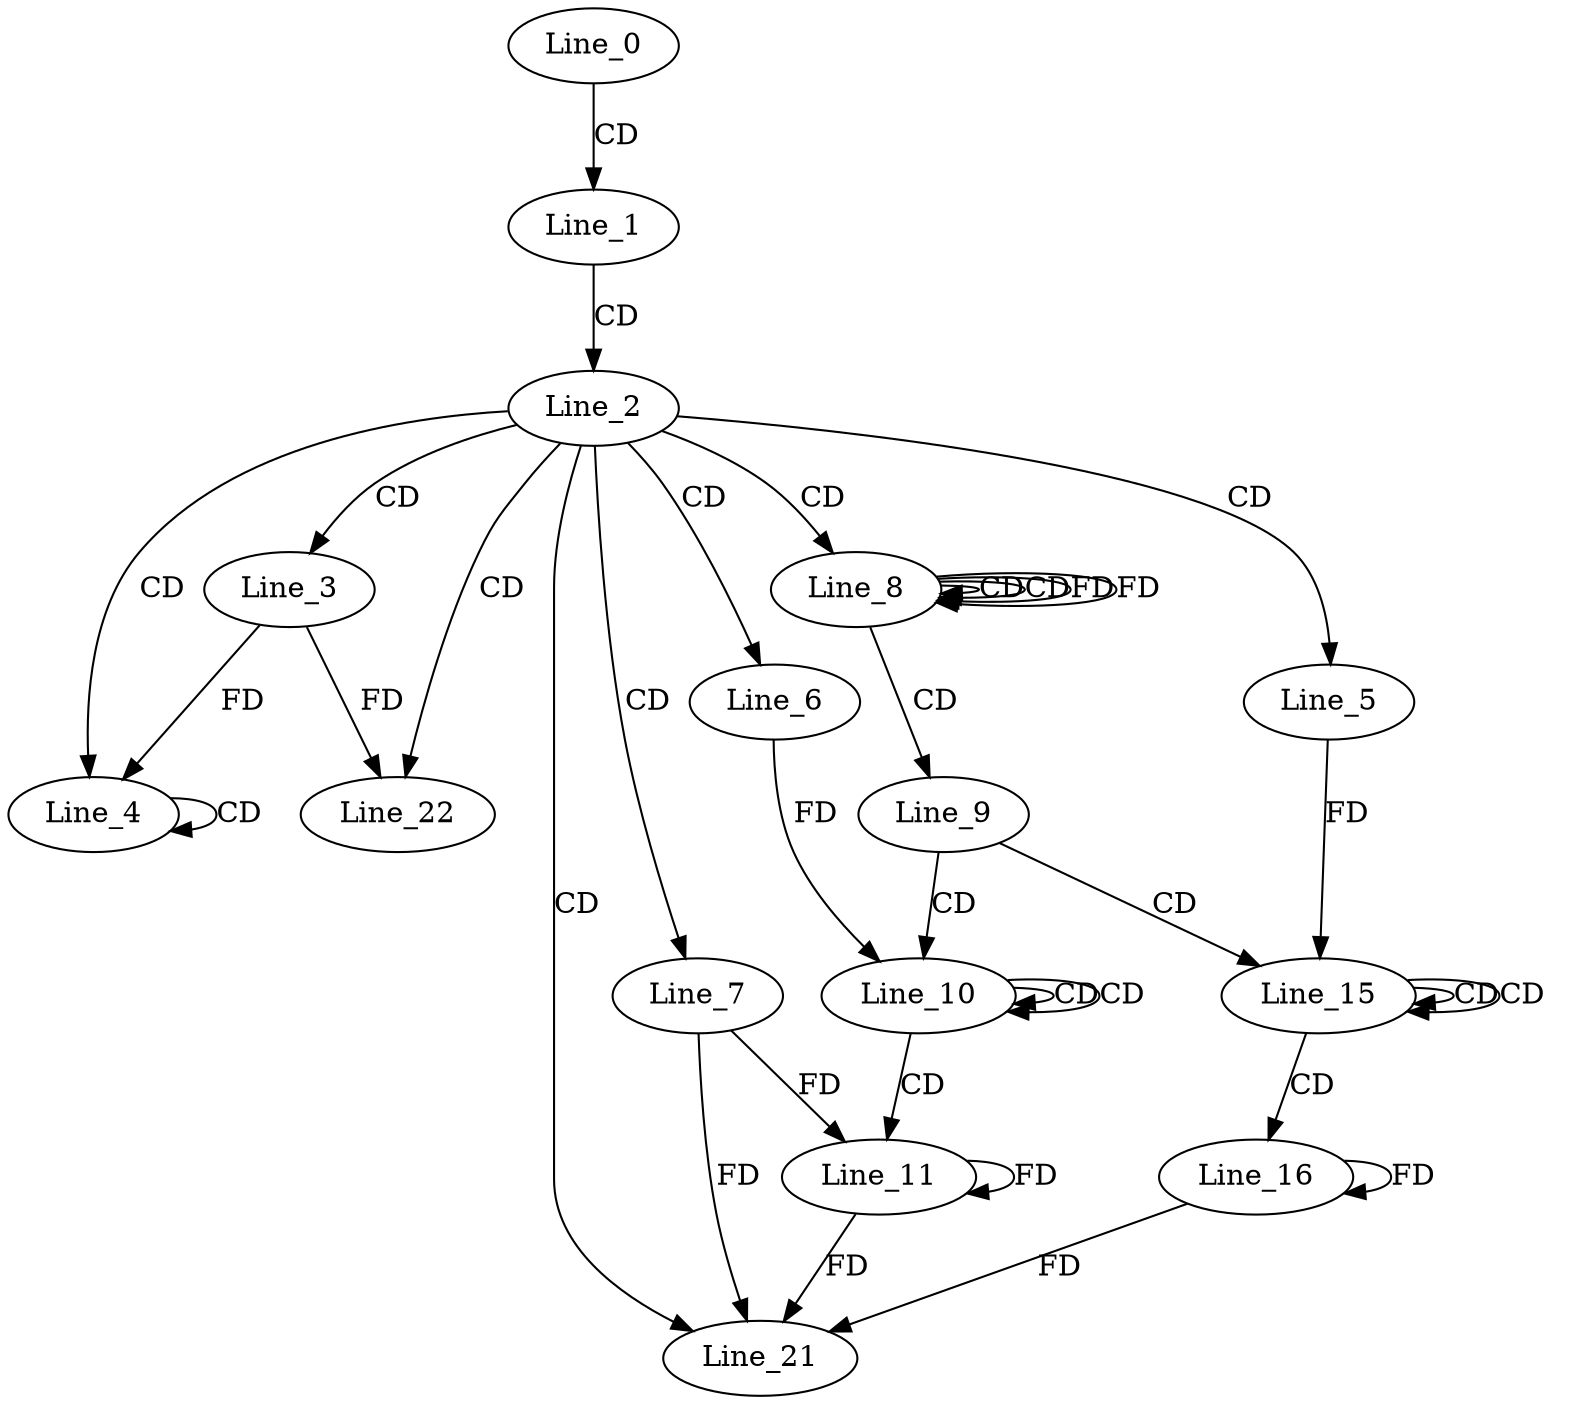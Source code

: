 digraph G {
  Line_0;
  Line_1;
  Line_2;
  Line_3;
  Line_4;
  Line_4;
  Line_4;
  Line_5;
  Line_6;
  Line_7;
  Line_8;
  Line_8;
  Line_8;
  Line_9;
  Line_10;
  Line_10;
  Line_10;
  Line_11;
  Line_15;
  Line_15;
  Line_15;
  Line_16;
  Line_21;
  Line_22;
  Line_0 -> Line_1 [ label="CD" ];
  Line_1 -> Line_2 [ label="CD" ];
  Line_2 -> Line_3 [ label="CD" ];
  Line_2 -> Line_4 [ label="CD" ];
  Line_4 -> Line_4 [ label="CD" ];
  Line_3 -> Line_4 [ label="FD" ];
  Line_2 -> Line_5 [ label="CD" ];
  Line_2 -> Line_6 [ label="CD" ];
  Line_2 -> Line_7 [ label="CD" ];
  Line_2 -> Line_8 [ label="CD" ];
  Line_8 -> Line_8 [ label="CD" ];
  Line_8 -> Line_8 [ label="CD" ];
  Line_8 -> Line_8 [ label="FD" ];
  Line_8 -> Line_9 [ label="CD" ];
  Line_9 -> Line_10 [ label="CD" ];
  Line_10 -> Line_10 [ label="CD" ];
  Line_10 -> Line_10 [ label="CD" ];
  Line_6 -> Line_10 [ label="FD" ];
  Line_10 -> Line_11 [ label="CD" ];
  Line_11 -> Line_11 [ label="FD" ];
  Line_7 -> Line_11 [ label="FD" ];
  Line_9 -> Line_15 [ label="CD" ];
  Line_15 -> Line_15 [ label="CD" ];
  Line_15 -> Line_15 [ label="CD" ];
  Line_5 -> Line_15 [ label="FD" ];
  Line_15 -> Line_16 [ label="CD" ];
  Line_16 -> Line_16 [ label="FD" ];
  Line_2 -> Line_21 [ label="CD" ];
  Line_11 -> Line_21 [ label="FD" ];
  Line_16 -> Line_21 [ label="FD" ];
  Line_7 -> Line_21 [ label="FD" ];
  Line_2 -> Line_22 [ label="CD" ];
  Line_3 -> Line_22 [ label="FD" ];
  Line_8 -> Line_8 [ label="FD" ];
}
